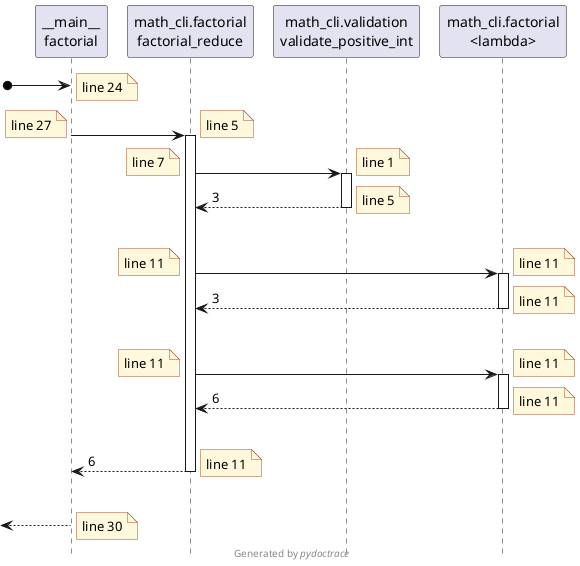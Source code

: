 @startuml __main__.factorial
skinparam BoxPadding 10
skinparam ParticipantPadding 5
skinparam NoteBackgroundColor Cornsilk
skinparam NoteBorderColor Sienna
hide footbox

[o-> "~__main~__\nfactorial"
note right: line 24

"~__main~__\nfactorial" -> "math_cli.factorial\nfactorial_reduce" ++
note left: line 27
note right: line 5

"math_cli.factorial\nfactorial_reduce" -> "math_cli.validation\nvalidate_positive_int" ++
note left: line 7
note right: line 1

return 3
note right: line 5
|||

"math_cli.factorial\nfactorial_reduce" -> "math_cli.factorial\n<lambda>" ++
note left: line 11
note right: line 11

return 3
note right: line 11
|||

"math_cli.factorial\nfactorial_reduce" -> "math_cli.factorial\n<lambda>" ++
note left: line 11
note right: line 11

return 6
note right: line 11
|||

return 6
note right: line 11
|||

[<-- "~__main~__\nfactorial": 
note right: line 30

footer Generated by //pydoctrace//
@enduml
